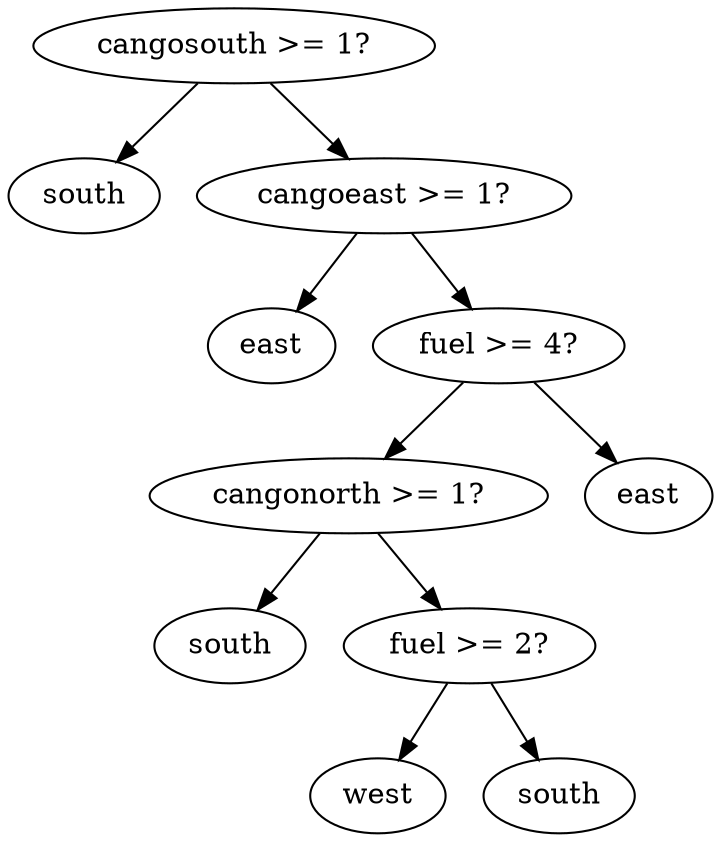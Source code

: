 digraph tree {
    "0x0" [label="cangosouth >= 1?"];
    "0x1" [label="south"];
    "0x2" [label="cangoeast >= 1?"];
    "0x3" [label="east"];
    "0x4" [label="fuel >= 4?"];
    "0x5" [label="cangonorth >= 1?"];
    "0x6" [label="south"];
    "0x7" [label="fuel >= 2?"];
    "0x8" [label="west"];
    "0x9" [label="south"];
    "0xa" [label="east"];
    "0x0" -> "0x1";
    "0x0" -> "0x2";
    "0x2" -> "0x3";
    "0x2" -> "0x4";
    "0x4" -> "0x5";
    "0x4" -> "0xa";
    "0x5" -> "0x6";
    "0x5" -> "0x7";
    "0x7" -> "0x8";
    "0x7" -> "0x9";
}
